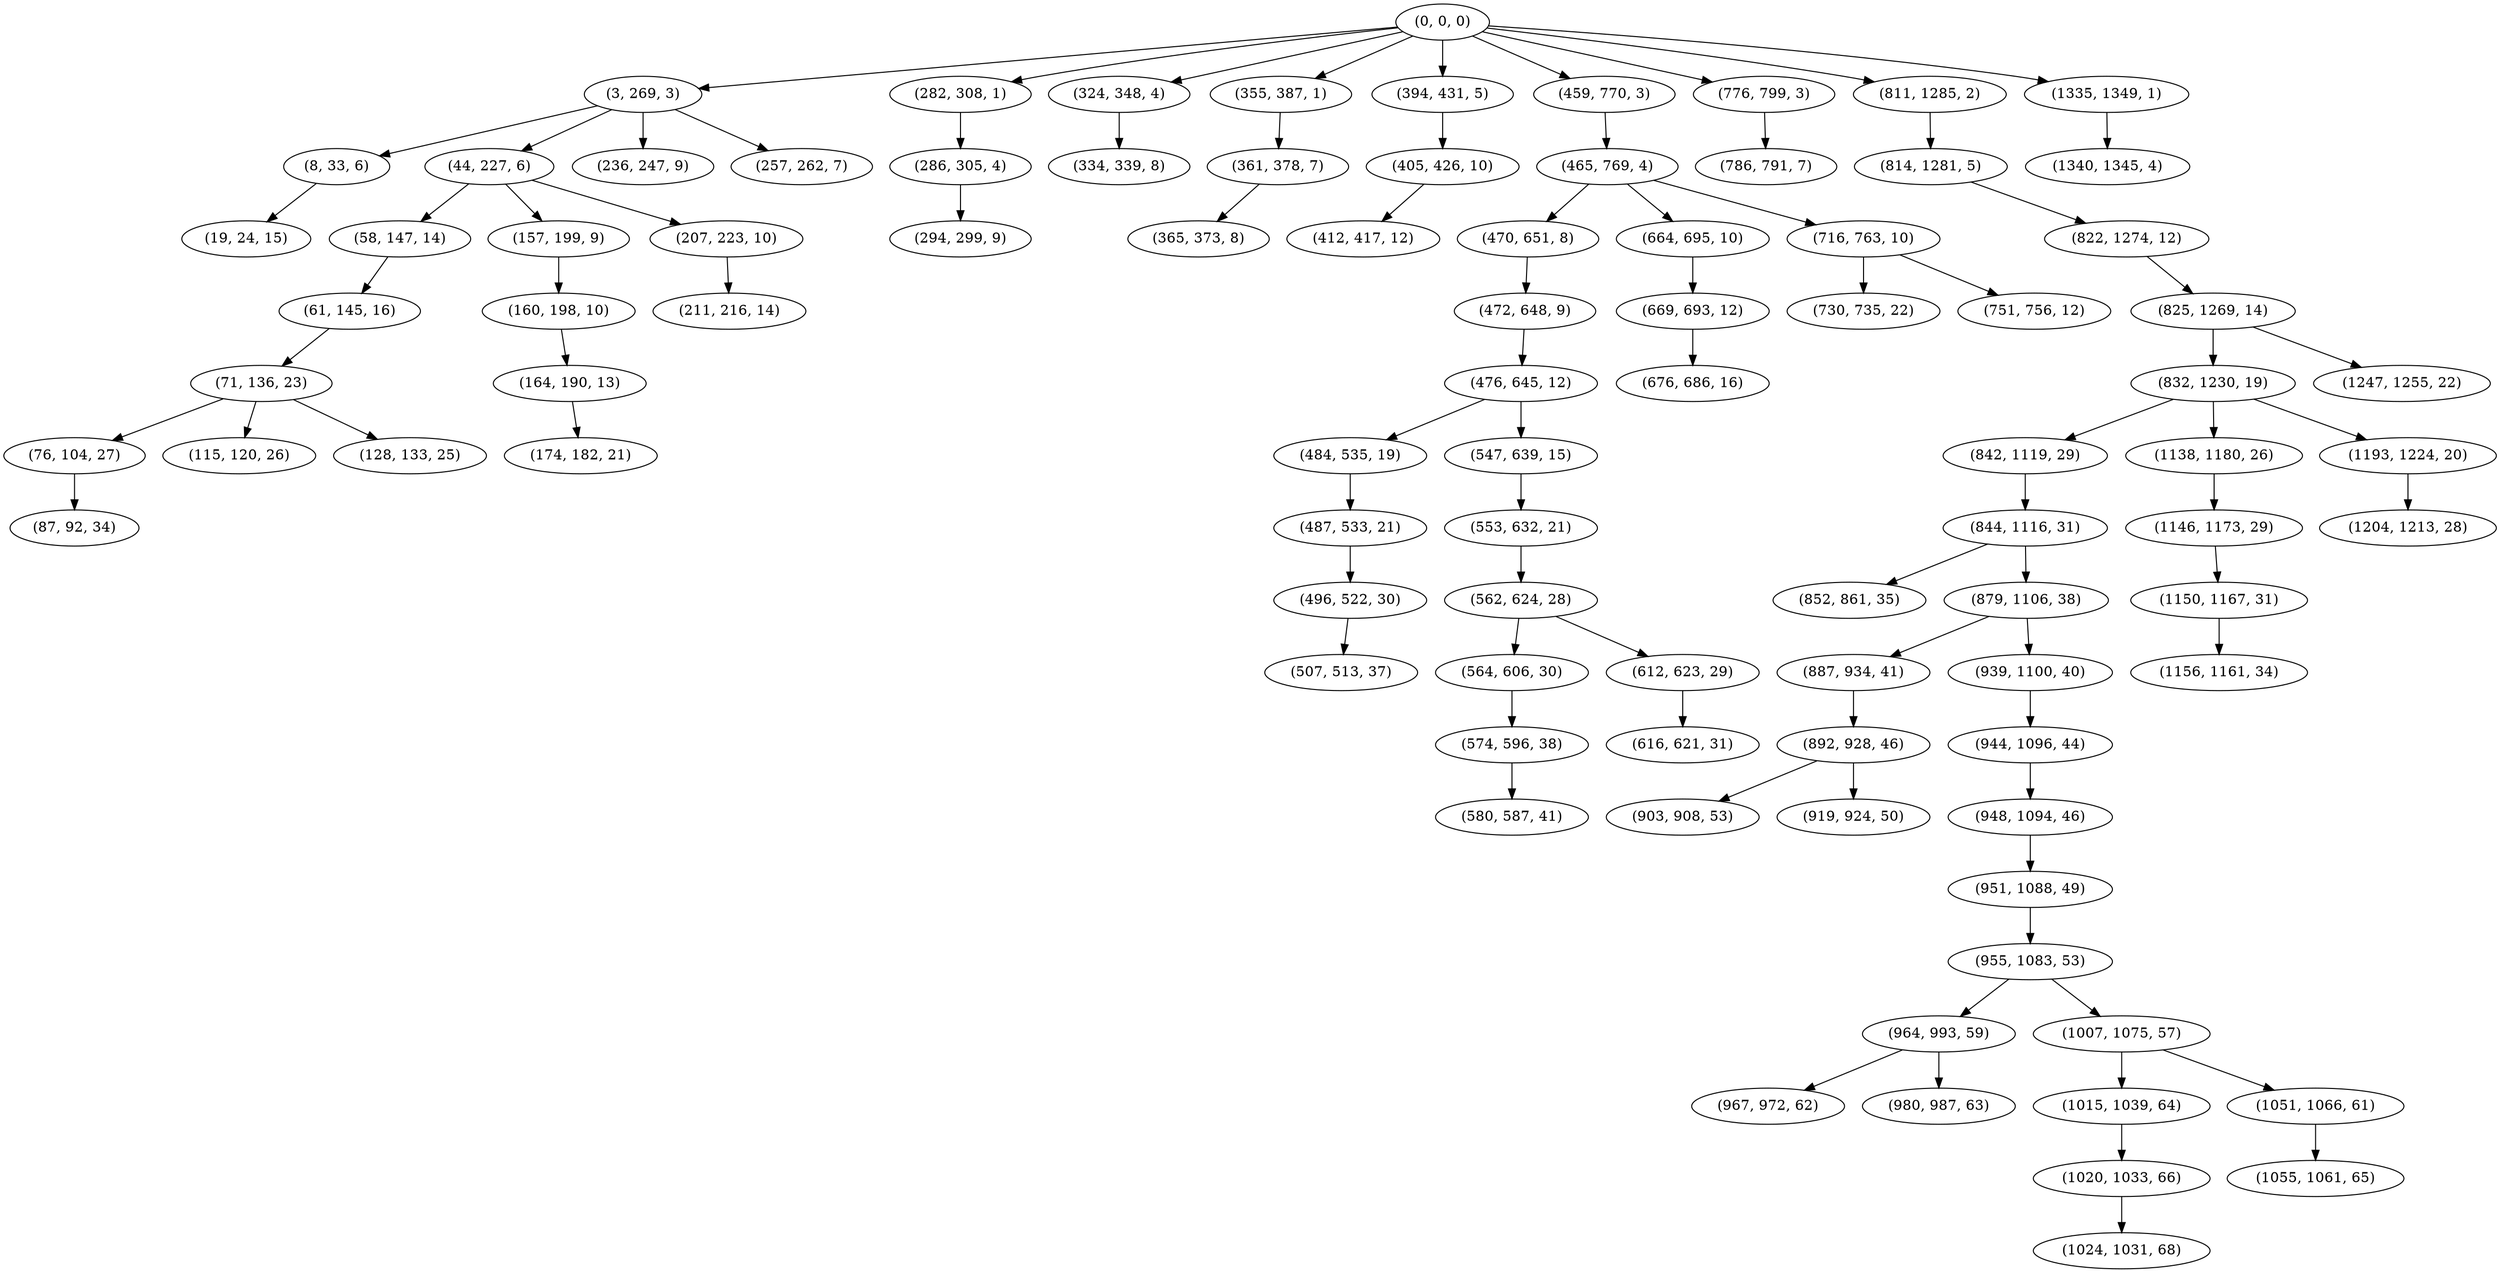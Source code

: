 digraph tree {
    "(0, 0, 0)";
    "(3, 269, 3)";
    "(8, 33, 6)";
    "(19, 24, 15)";
    "(44, 227, 6)";
    "(58, 147, 14)";
    "(61, 145, 16)";
    "(71, 136, 23)";
    "(76, 104, 27)";
    "(87, 92, 34)";
    "(115, 120, 26)";
    "(128, 133, 25)";
    "(157, 199, 9)";
    "(160, 198, 10)";
    "(164, 190, 13)";
    "(174, 182, 21)";
    "(207, 223, 10)";
    "(211, 216, 14)";
    "(236, 247, 9)";
    "(257, 262, 7)";
    "(282, 308, 1)";
    "(286, 305, 4)";
    "(294, 299, 9)";
    "(324, 348, 4)";
    "(334, 339, 8)";
    "(355, 387, 1)";
    "(361, 378, 7)";
    "(365, 373, 8)";
    "(394, 431, 5)";
    "(405, 426, 10)";
    "(412, 417, 12)";
    "(459, 770, 3)";
    "(465, 769, 4)";
    "(470, 651, 8)";
    "(472, 648, 9)";
    "(476, 645, 12)";
    "(484, 535, 19)";
    "(487, 533, 21)";
    "(496, 522, 30)";
    "(507, 513, 37)";
    "(547, 639, 15)";
    "(553, 632, 21)";
    "(562, 624, 28)";
    "(564, 606, 30)";
    "(574, 596, 38)";
    "(580, 587, 41)";
    "(612, 623, 29)";
    "(616, 621, 31)";
    "(664, 695, 10)";
    "(669, 693, 12)";
    "(676, 686, 16)";
    "(716, 763, 10)";
    "(730, 735, 22)";
    "(751, 756, 12)";
    "(776, 799, 3)";
    "(786, 791, 7)";
    "(811, 1285, 2)";
    "(814, 1281, 5)";
    "(822, 1274, 12)";
    "(825, 1269, 14)";
    "(832, 1230, 19)";
    "(842, 1119, 29)";
    "(844, 1116, 31)";
    "(852, 861, 35)";
    "(879, 1106, 38)";
    "(887, 934, 41)";
    "(892, 928, 46)";
    "(903, 908, 53)";
    "(919, 924, 50)";
    "(939, 1100, 40)";
    "(944, 1096, 44)";
    "(948, 1094, 46)";
    "(951, 1088, 49)";
    "(955, 1083, 53)";
    "(964, 993, 59)";
    "(967, 972, 62)";
    "(980, 987, 63)";
    "(1007, 1075, 57)";
    "(1015, 1039, 64)";
    "(1020, 1033, 66)";
    "(1024, 1031, 68)";
    "(1051, 1066, 61)";
    "(1055, 1061, 65)";
    "(1138, 1180, 26)";
    "(1146, 1173, 29)";
    "(1150, 1167, 31)";
    "(1156, 1161, 34)";
    "(1193, 1224, 20)";
    "(1204, 1213, 28)";
    "(1247, 1255, 22)";
    "(1335, 1349, 1)";
    "(1340, 1345, 4)";
    "(0, 0, 0)" -> "(3, 269, 3)";
    "(0, 0, 0)" -> "(282, 308, 1)";
    "(0, 0, 0)" -> "(324, 348, 4)";
    "(0, 0, 0)" -> "(355, 387, 1)";
    "(0, 0, 0)" -> "(394, 431, 5)";
    "(0, 0, 0)" -> "(459, 770, 3)";
    "(0, 0, 0)" -> "(776, 799, 3)";
    "(0, 0, 0)" -> "(811, 1285, 2)";
    "(0, 0, 0)" -> "(1335, 1349, 1)";
    "(3, 269, 3)" -> "(8, 33, 6)";
    "(3, 269, 3)" -> "(44, 227, 6)";
    "(3, 269, 3)" -> "(236, 247, 9)";
    "(3, 269, 3)" -> "(257, 262, 7)";
    "(8, 33, 6)" -> "(19, 24, 15)";
    "(44, 227, 6)" -> "(58, 147, 14)";
    "(44, 227, 6)" -> "(157, 199, 9)";
    "(44, 227, 6)" -> "(207, 223, 10)";
    "(58, 147, 14)" -> "(61, 145, 16)";
    "(61, 145, 16)" -> "(71, 136, 23)";
    "(71, 136, 23)" -> "(76, 104, 27)";
    "(71, 136, 23)" -> "(115, 120, 26)";
    "(71, 136, 23)" -> "(128, 133, 25)";
    "(76, 104, 27)" -> "(87, 92, 34)";
    "(157, 199, 9)" -> "(160, 198, 10)";
    "(160, 198, 10)" -> "(164, 190, 13)";
    "(164, 190, 13)" -> "(174, 182, 21)";
    "(207, 223, 10)" -> "(211, 216, 14)";
    "(282, 308, 1)" -> "(286, 305, 4)";
    "(286, 305, 4)" -> "(294, 299, 9)";
    "(324, 348, 4)" -> "(334, 339, 8)";
    "(355, 387, 1)" -> "(361, 378, 7)";
    "(361, 378, 7)" -> "(365, 373, 8)";
    "(394, 431, 5)" -> "(405, 426, 10)";
    "(405, 426, 10)" -> "(412, 417, 12)";
    "(459, 770, 3)" -> "(465, 769, 4)";
    "(465, 769, 4)" -> "(470, 651, 8)";
    "(465, 769, 4)" -> "(664, 695, 10)";
    "(465, 769, 4)" -> "(716, 763, 10)";
    "(470, 651, 8)" -> "(472, 648, 9)";
    "(472, 648, 9)" -> "(476, 645, 12)";
    "(476, 645, 12)" -> "(484, 535, 19)";
    "(476, 645, 12)" -> "(547, 639, 15)";
    "(484, 535, 19)" -> "(487, 533, 21)";
    "(487, 533, 21)" -> "(496, 522, 30)";
    "(496, 522, 30)" -> "(507, 513, 37)";
    "(547, 639, 15)" -> "(553, 632, 21)";
    "(553, 632, 21)" -> "(562, 624, 28)";
    "(562, 624, 28)" -> "(564, 606, 30)";
    "(562, 624, 28)" -> "(612, 623, 29)";
    "(564, 606, 30)" -> "(574, 596, 38)";
    "(574, 596, 38)" -> "(580, 587, 41)";
    "(612, 623, 29)" -> "(616, 621, 31)";
    "(664, 695, 10)" -> "(669, 693, 12)";
    "(669, 693, 12)" -> "(676, 686, 16)";
    "(716, 763, 10)" -> "(730, 735, 22)";
    "(716, 763, 10)" -> "(751, 756, 12)";
    "(776, 799, 3)" -> "(786, 791, 7)";
    "(811, 1285, 2)" -> "(814, 1281, 5)";
    "(814, 1281, 5)" -> "(822, 1274, 12)";
    "(822, 1274, 12)" -> "(825, 1269, 14)";
    "(825, 1269, 14)" -> "(832, 1230, 19)";
    "(825, 1269, 14)" -> "(1247, 1255, 22)";
    "(832, 1230, 19)" -> "(842, 1119, 29)";
    "(832, 1230, 19)" -> "(1138, 1180, 26)";
    "(832, 1230, 19)" -> "(1193, 1224, 20)";
    "(842, 1119, 29)" -> "(844, 1116, 31)";
    "(844, 1116, 31)" -> "(852, 861, 35)";
    "(844, 1116, 31)" -> "(879, 1106, 38)";
    "(879, 1106, 38)" -> "(887, 934, 41)";
    "(879, 1106, 38)" -> "(939, 1100, 40)";
    "(887, 934, 41)" -> "(892, 928, 46)";
    "(892, 928, 46)" -> "(903, 908, 53)";
    "(892, 928, 46)" -> "(919, 924, 50)";
    "(939, 1100, 40)" -> "(944, 1096, 44)";
    "(944, 1096, 44)" -> "(948, 1094, 46)";
    "(948, 1094, 46)" -> "(951, 1088, 49)";
    "(951, 1088, 49)" -> "(955, 1083, 53)";
    "(955, 1083, 53)" -> "(964, 993, 59)";
    "(955, 1083, 53)" -> "(1007, 1075, 57)";
    "(964, 993, 59)" -> "(967, 972, 62)";
    "(964, 993, 59)" -> "(980, 987, 63)";
    "(1007, 1075, 57)" -> "(1015, 1039, 64)";
    "(1007, 1075, 57)" -> "(1051, 1066, 61)";
    "(1015, 1039, 64)" -> "(1020, 1033, 66)";
    "(1020, 1033, 66)" -> "(1024, 1031, 68)";
    "(1051, 1066, 61)" -> "(1055, 1061, 65)";
    "(1138, 1180, 26)" -> "(1146, 1173, 29)";
    "(1146, 1173, 29)" -> "(1150, 1167, 31)";
    "(1150, 1167, 31)" -> "(1156, 1161, 34)";
    "(1193, 1224, 20)" -> "(1204, 1213, 28)";
    "(1335, 1349, 1)" -> "(1340, 1345, 4)";
}
